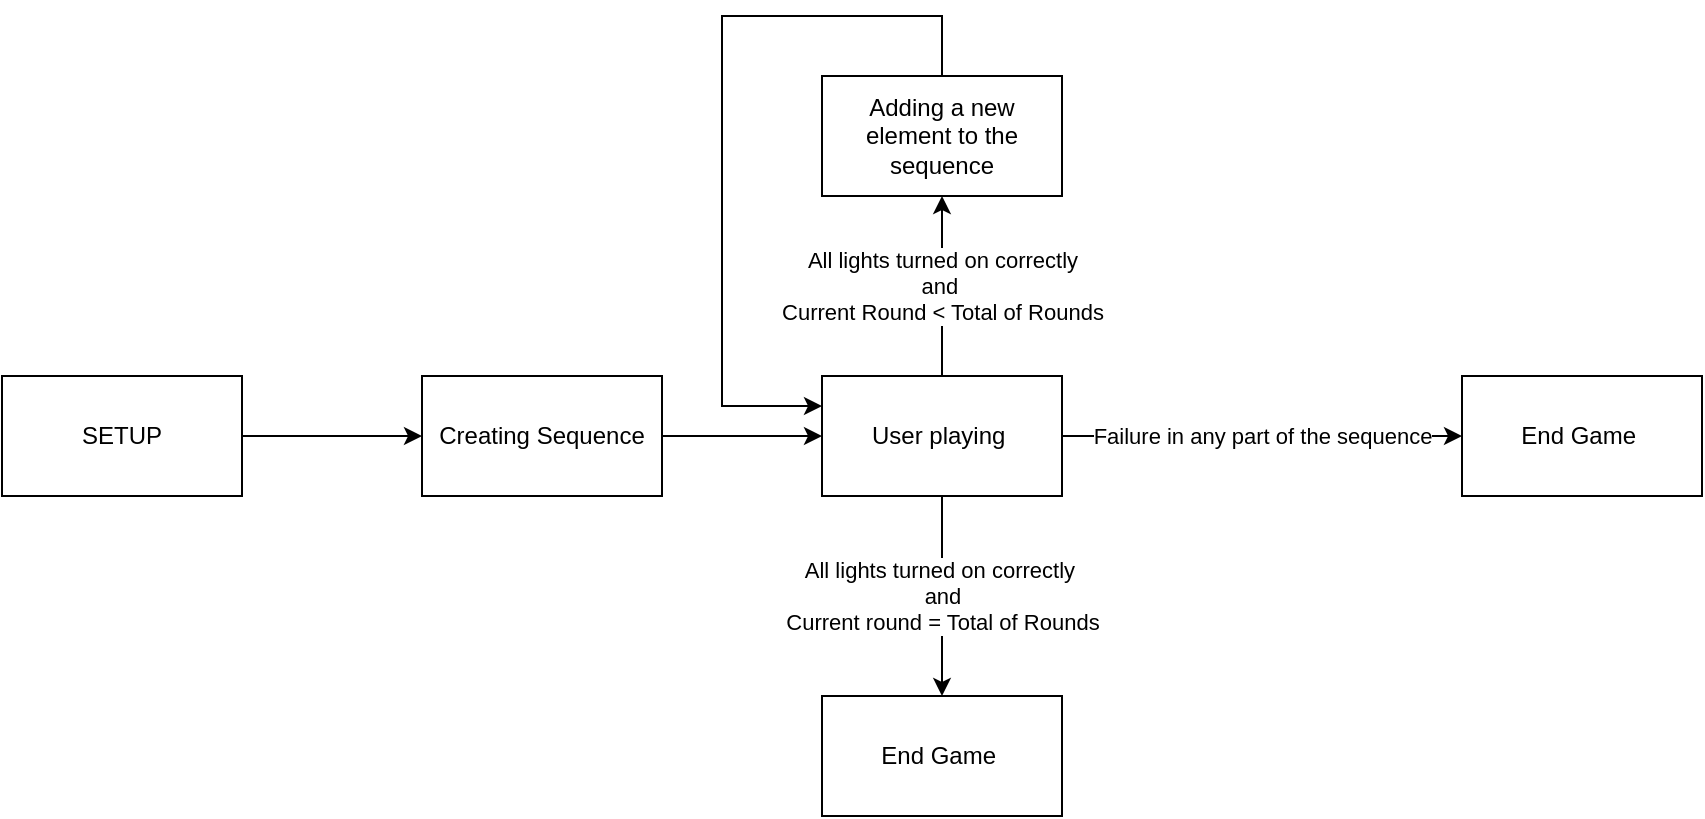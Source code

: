 <mxfile version="17.1.3" type="device"><diagram id="vVfBOshKcIStDKtAv2U5" name="Page-1"><mxGraphModel dx="1240" dy="1800" grid="1" gridSize="10" guides="1" tooltips="1" connect="1" arrows="1" fold="1" page="1" pageScale="1" pageWidth="827" pageHeight="1169" math="0" shadow="0"><root><mxCell id="0"/><mxCell id="1" parent="0"/><mxCell id="HTFOk3VOSzC8YbEJlizT-1" value="SETUP" style="rounded=0;whiteSpace=wrap;html=1;" vertex="1" parent="1"><mxGeometry x="20" y="140" width="120" height="60" as="geometry"/></mxCell><mxCell id="HTFOk3VOSzC8YbEJlizT-2" value="" style="endArrow=classic;html=1;rounded=0;exitX=1;exitY=0.5;exitDx=0;exitDy=0;" edge="1" parent="1" source="HTFOk3VOSzC8YbEJlizT-1"><mxGeometry width="50" height="50" relative="1" as="geometry"><mxPoint x="390" y="260" as="sourcePoint"/><mxPoint x="230" y="170" as="targetPoint"/></mxGeometry></mxCell><mxCell id="HTFOk3VOSzC8YbEJlizT-3" value="User playing&amp;nbsp;" style="rounded=0;whiteSpace=wrap;html=1;" vertex="1" parent="1"><mxGeometry x="430" y="140" width="120" height="60" as="geometry"/></mxCell><mxCell id="HTFOk3VOSzC8YbEJlizT-4" value="Creating Sequence" style="rounded=0;whiteSpace=wrap;html=1;" vertex="1" parent="1"><mxGeometry x="230" y="140" width="120" height="60" as="geometry"/></mxCell><mxCell id="HTFOk3VOSzC8YbEJlizT-5" value="" style="endArrow=classic;html=1;rounded=0;exitX=1;exitY=0.5;exitDx=0;exitDy=0;entryX=0;entryY=0.5;entryDx=0;entryDy=0;" edge="1" parent="1" source="HTFOk3VOSzC8YbEJlizT-4" target="HTFOk3VOSzC8YbEJlizT-3"><mxGeometry width="50" height="50" relative="1" as="geometry"><mxPoint x="390" y="260" as="sourcePoint"/><mxPoint x="440" y="210" as="targetPoint"/></mxGeometry></mxCell><mxCell id="HTFOk3VOSzC8YbEJlizT-7" value="All lights turned on correctly&amp;nbsp;&lt;br&gt;and&lt;br&gt;Current round = Total of Rounds" style="endArrow=classic;html=1;rounded=0;exitX=0.5;exitY=1;exitDx=0;exitDy=0;entryX=0.5;entryY=0;entryDx=0;entryDy=0;" edge="1" parent="1" source="HTFOk3VOSzC8YbEJlizT-3" target="HTFOk3VOSzC8YbEJlizT-8"><mxGeometry width="50" height="50" relative="1" as="geometry"><mxPoint x="390" y="260" as="sourcePoint"/><mxPoint x="490" y="250" as="targetPoint"/></mxGeometry></mxCell><mxCell id="HTFOk3VOSzC8YbEJlizT-8" value="End Game&amp;nbsp;" style="rounded=0;whiteSpace=wrap;html=1;" vertex="1" parent="1"><mxGeometry x="430" y="300" width="120" height="60" as="geometry"/></mxCell><mxCell id="HTFOk3VOSzC8YbEJlizT-10" value="Failure in any part of the sequence" style="endArrow=classic;html=1;rounded=0;exitX=1;exitY=0.5;exitDx=0;exitDy=0;" edge="1" parent="1" source="HTFOk3VOSzC8YbEJlizT-3"><mxGeometry width="50" height="50" relative="1" as="geometry"><mxPoint x="390" y="260" as="sourcePoint"/><mxPoint x="750" y="170" as="targetPoint"/></mxGeometry></mxCell><mxCell id="HTFOk3VOSzC8YbEJlizT-11" value="End Game&amp;nbsp;" style="rounded=0;whiteSpace=wrap;html=1;" vertex="1" parent="1"><mxGeometry x="750" y="140" width="120" height="60" as="geometry"/></mxCell><mxCell id="HTFOk3VOSzC8YbEJlizT-14" value="All lights turned on correctly&lt;br&gt;and&amp;nbsp;&lt;br&gt;Current Round &amp;lt; Total of Rounds" style="endArrow=classic;html=1;rounded=0;exitX=0.5;exitY=0;exitDx=0;exitDy=0;" edge="1" parent="1" source="HTFOk3VOSzC8YbEJlizT-3"><mxGeometry width="50" height="50" relative="1" as="geometry"><mxPoint x="330" y="230" as="sourcePoint"/><mxPoint x="490" y="50" as="targetPoint"/></mxGeometry></mxCell><mxCell id="HTFOk3VOSzC8YbEJlizT-15" value="Adding a new element to the sequence" style="rounded=0;whiteSpace=wrap;html=1;" vertex="1" parent="1"><mxGeometry x="430" y="-10" width="120" height="60" as="geometry"/></mxCell><mxCell id="HTFOk3VOSzC8YbEJlizT-18" value="" style="endArrow=classic;html=1;rounded=0;exitX=0.5;exitY=0;exitDx=0;exitDy=0;entryX=0;entryY=0.25;entryDx=0;entryDy=0;" edge="1" parent="1" source="HTFOk3VOSzC8YbEJlizT-15" target="HTFOk3VOSzC8YbEJlizT-3"><mxGeometry width="50" height="50" relative="1" as="geometry"><mxPoint x="290" y="220" as="sourcePoint"/><mxPoint x="380" y="170" as="targetPoint"/><Array as="points"><mxPoint x="490" y="-40"/><mxPoint x="380" y="-40"/><mxPoint x="380" y="155"/></Array></mxGeometry></mxCell></root></mxGraphModel></diagram></mxfile>